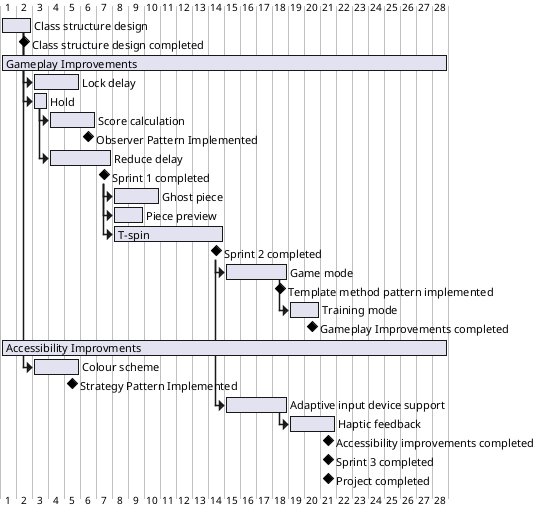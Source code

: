 @startgantt

[Class structure design] as [A] lasts 2 days
[Class structure design completed] happens at [A]'s end
[Gameplay Improvements] lasts 28 days

[Lock delay] starts at [A]'s end
[Lock delay] lasts 3 days

[Hold] starts at [A]'s end
[Hold] lasts 1 days

[Score calculation] starts at [Hold]'s end
[Score calculation] lasts 3 days

[Observer Pattern Implemented] happens at [Score calculation]'s end

[Reduce delay] starts at [Hold]'s end
[Reduce delay] lasts 4 days

[Sprint 1 completed] as [1] happens at [Reduce delay]'s end

[Ghost piece] starts at [1]'s end
[Ghost piece] lasts 3 days

[Piece preview] starts at [1]'s end
[Piece preview] lasts 2 days

[T-spin] starts at [1]'s end
[T-spin] lasts 7 days

[Sprint 2 completed] as [2] happens at [T-spin]'s end

[Game mode] starts at [2]'s end
[Game mode] lasts 4 days

[Template method pattern implemented] happens at [Game mode]'s end

[Training mode] lasts 2 days
[Training mode] starts at [Game mode]'s end

[Gameplay Improvements completed] happens at [Training mode]'s end

[Accessibility Improvments] lasts 28 days

[Colour scheme] lasts 3 days
[Colour scheme] starts at [A]'s end

[Strategy Pattern Implemented] happens at [Colour scheme]'s end

[Adaptive input device support] starts at [2]'s end
[Adaptive input device support] lasts 4 days

[Haptic feedback] lasts 3 days
[Haptic feedback] starts at [Adaptive input device support]'s end
[Accessibility improvements completed] happens at [Haptic feedback]'s end
[Sprint 3 completed] as [3] happens at [Haptic feedback]'s end
[Project completed] happens at [Haptic feedback]'s end
@endgantt